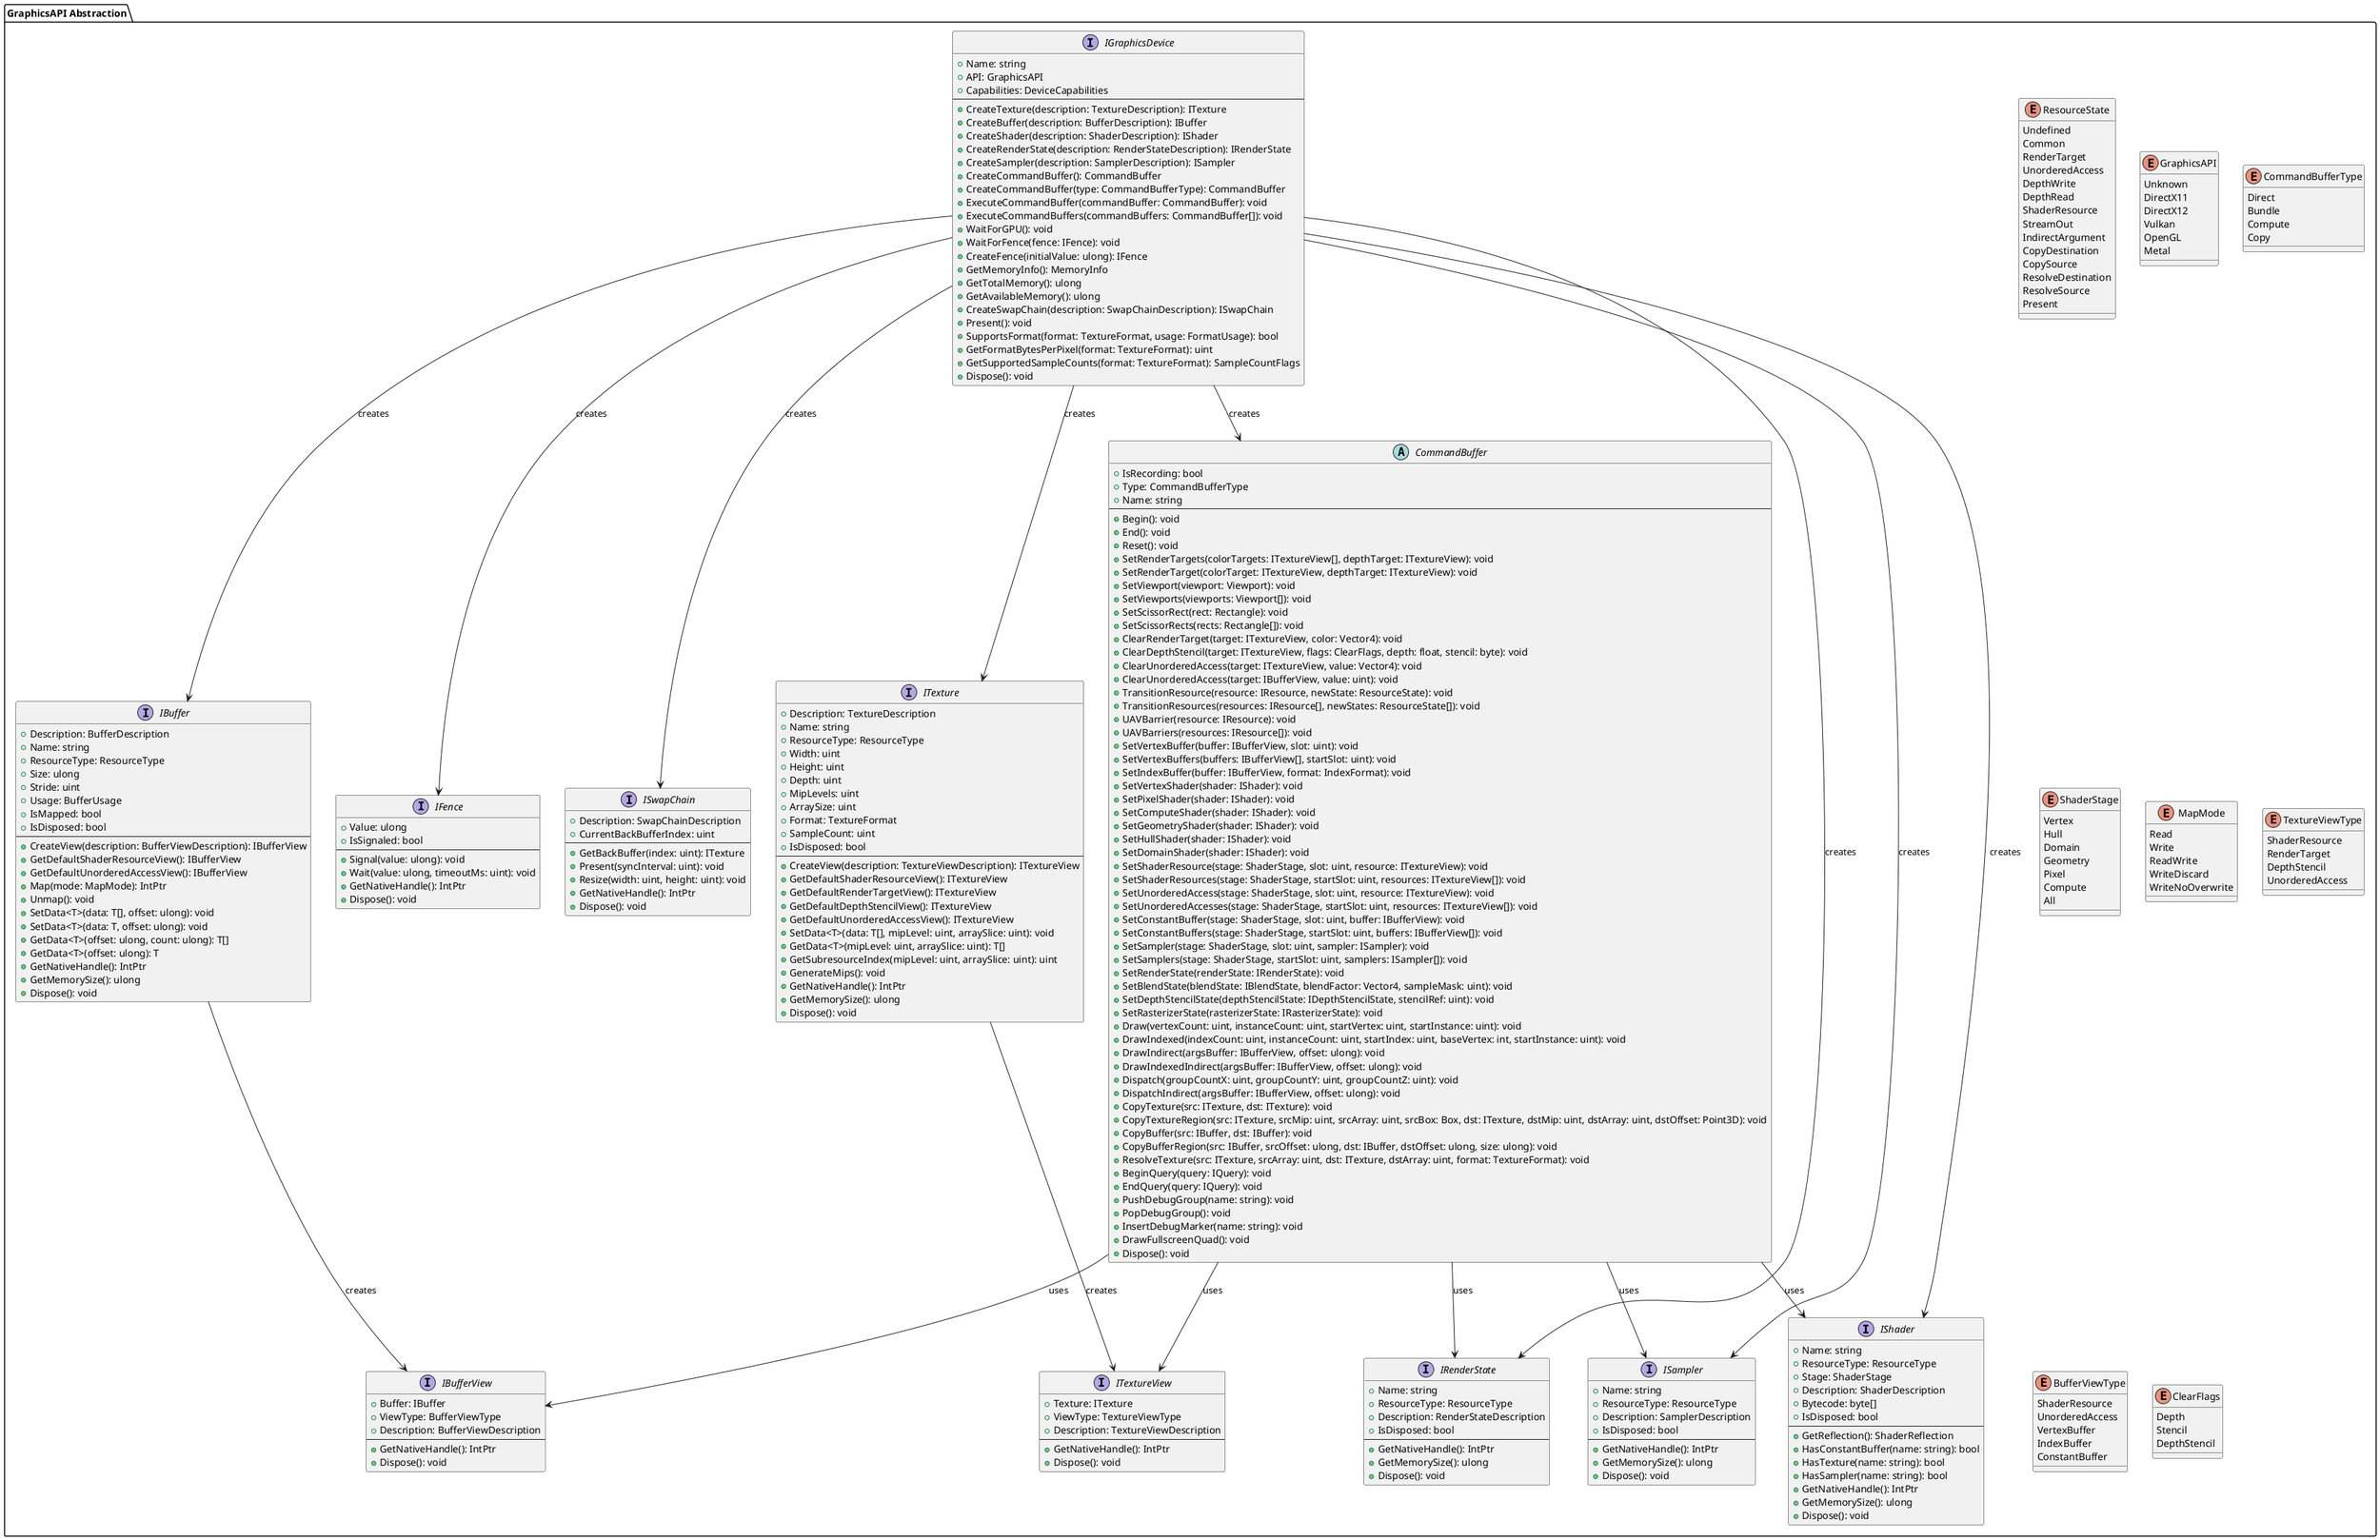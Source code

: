 @startuml GraphicsAPI

package "GraphicsAPI Abstraction" {
    interface IGraphicsDevice {
        + Name: string
        + API: GraphicsAPI
        + Capabilities: DeviceCapabilities
        --
        + CreateTexture(description: TextureDescription): ITexture
        + CreateBuffer(description: BufferDescription): IBuffer
        + CreateShader(description: ShaderDescription): IShader
        + CreateRenderState(description: RenderStateDescription): IRenderState
        + CreateSampler(description: SamplerDescription): ISampler
        + CreateCommandBuffer(): CommandBuffer
        + CreateCommandBuffer(type: CommandBufferType): CommandBuffer
        + ExecuteCommandBuffer(commandBuffer: CommandBuffer): void
        + ExecuteCommandBuffers(commandBuffers: CommandBuffer[]): void
        + WaitForGPU(): void
        + WaitForFence(fence: IFence): void
        + CreateFence(initialValue: ulong): IFence
        + GetMemoryInfo(): MemoryInfo
        + GetTotalMemory(): ulong
        + GetAvailableMemory(): ulong
        + CreateSwapChain(description: SwapChainDescription): ISwapChain
        + Present(): void
        + SupportsFormat(format: TextureFormat, usage: FormatUsage): bool
        + GetFormatBytesPerPixel(format: TextureFormat): uint
        + GetSupportedSampleCounts(format: TextureFormat): SampleCountFlags
        + Dispose(): void
    }

    interface ITexture {
        + Description: TextureDescription
        + Name: string
        + ResourceType: ResourceType
        + Width: uint
        + Height: uint
        + Depth: uint
        + MipLevels: uint
        + ArraySize: uint
        + Format: TextureFormat
        + SampleCount: uint
        + IsDisposed: bool
        --
        + CreateView(description: TextureViewDescription): ITextureView
        + GetDefaultShaderResourceView(): ITextureView
        + GetDefaultRenderTargetView(): ITextureView
        + GetDefaultDepthStencilView(): ITextureView
        + GetDefaultUnorderedAccessView(): ITextureView
        + SetData<T>(data: T[], mipLevel: uint, arraySlice: uint): void
        + GetData<T>(mipLevel: uint, arraySlice: uint): T[]
        + GetSubresourceIndex(mipLevel: uint, arraySlice: uint): uint
        + GenerateMips(): void
        + GetNativeHandle(): IntPtr
        + GetMemorySize(): ulong
        + Dispose(): void
    }

    interface IBuffer {
        + Description: BufferDescription
        + Name: string
        + ResourceType: ResourceType
        + Size: ulong
        + Stride: uint
        + Usage: BufferUsage
        + IsMapped: bool
        + IsDisposed: bool
        --
        + CreateView(description: BufferViewDescription): IBufferView
        + GetDefaultShaderResourceView(): IBufferView
        + GetDefaultUnorderedAccessView(): IBufferView
        + Map(mode: MapMode): IntPtr
        + Unmap(): void
        + SetData<T>(data: T[], offset: ulong): void
        + SetData<T>(data: T, offset: ulong): void
        + GetData<T>(offset: ulong, count: ulong): T[]
        + GetData<T>(offset: ulong): T
        + GetNativeHandle(): IntPtr
        + GetMemorySize(): ulong
        + Dispose(): void
    }

    interface IShader {
        + Name: string
        + ResourceType: ResourceType
        + Stage: ShaderStage
        + Description: ShaderDescription
        + Bytecode: byte[]
        + IsDisposed: bool
        --
        + GetReflection(): ShaderReflection
        + HasConstantBuffer(name: string): bool
        + HasTexture(name: string): bool
        + HasSampler(name: string): bool
        + GetNativeHandle(): IntPtr
        + GetMemorySize(): ulong
        + Dispose(): void
    }

    abstract class CommandBuffer {
        + IsRecording: bool
        + Type: CommandBufferType
        + Name: string
        --
        + Begin(): void
        + End(): void
        + Reset(): void
        + SetRenderTargets(colorTargets: ITextureView[], depthTarget: ITextureView): void
        + SetRenderTarget(colorTarget: ITextureView, depthTarget: ITextureView): void
        + SetViewport(viewport: Viewport): void
        + SetViewports(viewports: Viewport[]): void
        + SetScissorRect(rect: Rectangle): void
        + SetScissorRects(rects: Rectangle[]): void
        + ClearRenderTarget(target: ITextureView, color: Vector4): void
        + ClearDepthStencil(target: ITextureView, flags: ClearFlags, depth: float, stencil: byte): void
        + ClearUnorderedAccess(target: ITextureView, value: Vector4): void
        + ClearUnorderedAccess(target: IBufferView, value: uint): void
        + TransitionResource(resource: IResource, newState: ResourceState): void
        + TransitionResources(resources: IResource[], newStates: ResourceState[]): void
        + UAVBarrier(resource: IResource): void
        + UAVBarriers(resources: IResource[]): void
        + SetVertexBuffer(buffer: IBufferView, slot: uint): void
        + SetVertexBuffers(buffers: IBufferView[], startSlot: uint): void
        + SetIndexBuffer(buffer: IBufferView, format: IndexFormat): void
        + SetVertexShader(shader: IShader): void
        + SetPixelShader(shader: IShader): void
        + SetComputeShader(shader: IShader): void
        + SetGeometryShader(shader: IShader): void
        + SetHullShader(shader: IShader): void
        + SetDomainShader(shader: IShader): void
        + SetShaderResource(stage: ShaderStage, slot: uint, resource: ITextureView): void
        + SetShaderResources(stage: ShaderStage, startSlot: uint, resources: ITextureView[]): void
        + SetUnorderedAccess(stage: ShaderStage, slot: uint, resource: ITextureView): void
        + SetUnorderedAccesses(stage: ShaderStage, startSlot: uint, resources: ITextureView[]): void
        + SetConstantBuffer(stage: ShaderStage, slot: uint, buffer: IBufferView): void
        + SetConstantBuffers(stage: ShaderStage, startSlot: uint, buffers: IBufferView[]): void
        + SetSampler(stage: ShaderStage, slot: uint, sampler: ISampler): void
        + SetSamplers(stage: ShaderStage, startSlot: uint, samplers: ISampler[]): void
        + SetRenderState(renderState: IRenderState): void
        + SetBlendState(blendState: IBlendState, blendFactor: Vector4, sampleMask: uint): void
        + SetDepthStencilState(depthStencilState: IDepthStencilState, stencilRef: uint): void
        + SetRasterizerState(rasterizerState: IRasterizerState): void
        + Draw(vertexCount: uint, instanceCount: uint, startVertex: uint, startInstance: uint): void
        + DrawIndexed(indexCount: uint, instanceCount: uint, startIndex: uint, baseVertex: int, startInstance: uint): void
        + DrawIndirect(argsBuffer: IBufferView, offset: ulong): void
        + DrawIndexedIndirect(argsBuffer: IBufferView, offset: ulong): void
        + Dispatch(groupCountX: uint, groupCountY: uint, groupCountZ: uint): void
        + DispatchIndirect(argsBuffer: IBufferView, offset: ulong): void
        + CopyTexture(src: ITexture, dst: ITexture): void
        + CopyTextureRegion(src: ITexture, srcMip: uint, srcArray: uint, srcBox: Box, dst: ITexture, dstMip: uint, dstArray: uint, dstOffset: Point3D): void
        + CopyBuffer(src: IBuffer, dst: IBuffer): void
        + CopyBufferRegion(src: IBuffer, srcOffset: ulong, dst: IBuffer, dstOffset: ulong, size: ulong): void
        + ResolveTexture(src: ITexture, srcArray: uint, dst: ITexture, dstArray: uint, format: TextureFormat): void
        + BeginQuery(query: IQuery): void
        + EndQuery(query: IQuery): void
        + PushDebugGroup(name: string): void
        + PopDebugGroup(): void
        + InsertDebugMarker(name: string): void
        + DrawFullscreenQuad(): void
        + Dispose(): void
    }

    interface ITextureView {
        + Texture: ITexture
        + ViewType: TextureViewType
        + Description: TextureViewDescription
        --
        + GetNativeHandle(): IntPtr
        + Dispose(): void
    }

    interface IBufferView {
        + Buffer: IBuffer
        + ViewType: BufferViewType
        + Description: BufferViewDescription
        --
        + GetNativeHandle(): IntPtr
        + Dispose(): void
    }

    interface ISampler {
        + Name: string
        + ResourceType: ResourceType
        + Description: SamplerDescription
        + IsDisposed: bool
        --
        + GetNativeHandle(): IntPtr
        + GetMemorySize(): ulong
        + Dispose(): void
    }

    interface IRenderState {
        + Name: string
        + ResourceType: ResourceType
        + Description: RenderStateDescription
        + IsDisposed: bool
        --
        + GetNativeHandle(): IntPtr
        + GetMemorySize(): ulong
        + Dispose(): void
    }

    interface IFence {
        + Value: ulong
        + IsSignaled: bool
        --
        + Signal(value: ulong): void
        + Wait(value: ulong, timeoutMs: uint): void
        + GetNativeHandle(): IntPtr
        + Dispose(): void
    }

    interface ISwapChain {
        + Description: SwapChainDescription
        + CurrentBackBufferIndex: uint
        --
        + GetBackBuffer(index: uint): ITexture
        + Present(syncInterval: uint): void
        + Resize(width: uint, height: uint): void
        + GetNativeHandle(): IntPtr
        + Dispose(): void
    }

    enum ResourceState {
        Undefined
        Common
        RenderTarget
        UnorderedAccess
        DepthWrite
        DepthRead
        ShaderResource
        StreamOut
        IndirectArgument
        CopyDestination
        CopySource
        ResolveDestination
        ResolveSource
        Present
    }

    enum GraphicsAPI {
        Unknown
        DirectX11
        DirectX12
        Vulkan
        OpenGL
        Metal
    }

    enum CommandBufferType {
        Direct
        Bundle
        Compute
        Copy
    }

    enum ShaderStage {
        Vertex
        Hull
        Domain
        Geometry
        Pixel
        Compute
        All
    }

    enum MapMode {
        Read
        Write
        ReadWrite
        WriteDiscard
        WriteNoOverwrite
    }

    enum TextureViewType {
        ShaderResource
        RenderTarget
        DepthStencil
        UnorderedAccess
    }

    enum BufferViewType {
        ShaderResource
        UnorderedAccess
        VertexBuffer
        IndexBuffer
        ConstantBuffer
    }

    enum ClearFlags {
        Depth
        Stencil
        DepthStencil
    }
}

' Graphics API Relationships
IGraphicsDevice --> ITexture : creates
IGraphicsDevice --> IBuffer : creates
IGraphicsDevice --> IShader : creates
IGraphicsDevice --> ISampler : creates
IGraphicsDevice --> IRenderState : creates
IGraphicsDevice --> CommandBuffer : creates
IGraphicsDevice --> IFence : creates
IGraphicsDevice --> ISwapChain : creates

ITexture --> ITextureView : creates
IBuffer --> IBufferView : creates

CommandBuffer --> ITextureView : uses
CommandBuffer --> IBufferView : uses
CommandBuffer --> IShader : uses
CommandBuffer --> ISampler : uses
CommandBuffer --> IRenderState : uses

@enduml